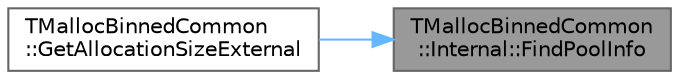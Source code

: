 digraph "TMallocBinnedCommon::Internal::FindPoolInfo"
{
 // INTERACTIVE_SVG=YES
 // LATEX_PDF_SIZE
  bgcolor="transparent";
  edge [fontname=Helvetica,fontsize=10,labelfontname=Helvetica,labelfontsize=10];
  node [fontname=Helvetica,fontsize=10,shape=box,height=0.2,width=0.4];
  rankdir="RL";
  Node1 [id="Node000001",label="TMallocBinnedCommon\l::Internal::FindPoolInfo",height=0.2,width=0.4,color="gray40", fillcolor="grey60", style="filled", fontcolor="black",tooltip=" "];
  Node1 -> Node2 [id="edge1_Node000001_Node000002",dir="back",color="steelblue1",style="solid",tooltip=" "];
  Node2 [id="Node000002",label="TMallocBinnedCommon\l::GetAllocationSizeExternal",height=0.2,width=0.4,color="grey40", fillcolor="white", style="filled",URL="$d1/d2b/classTMallocBinnedCommon.html#acf298cb4c74b6912d1a63eac03158af1",tooltip=" "];
}

